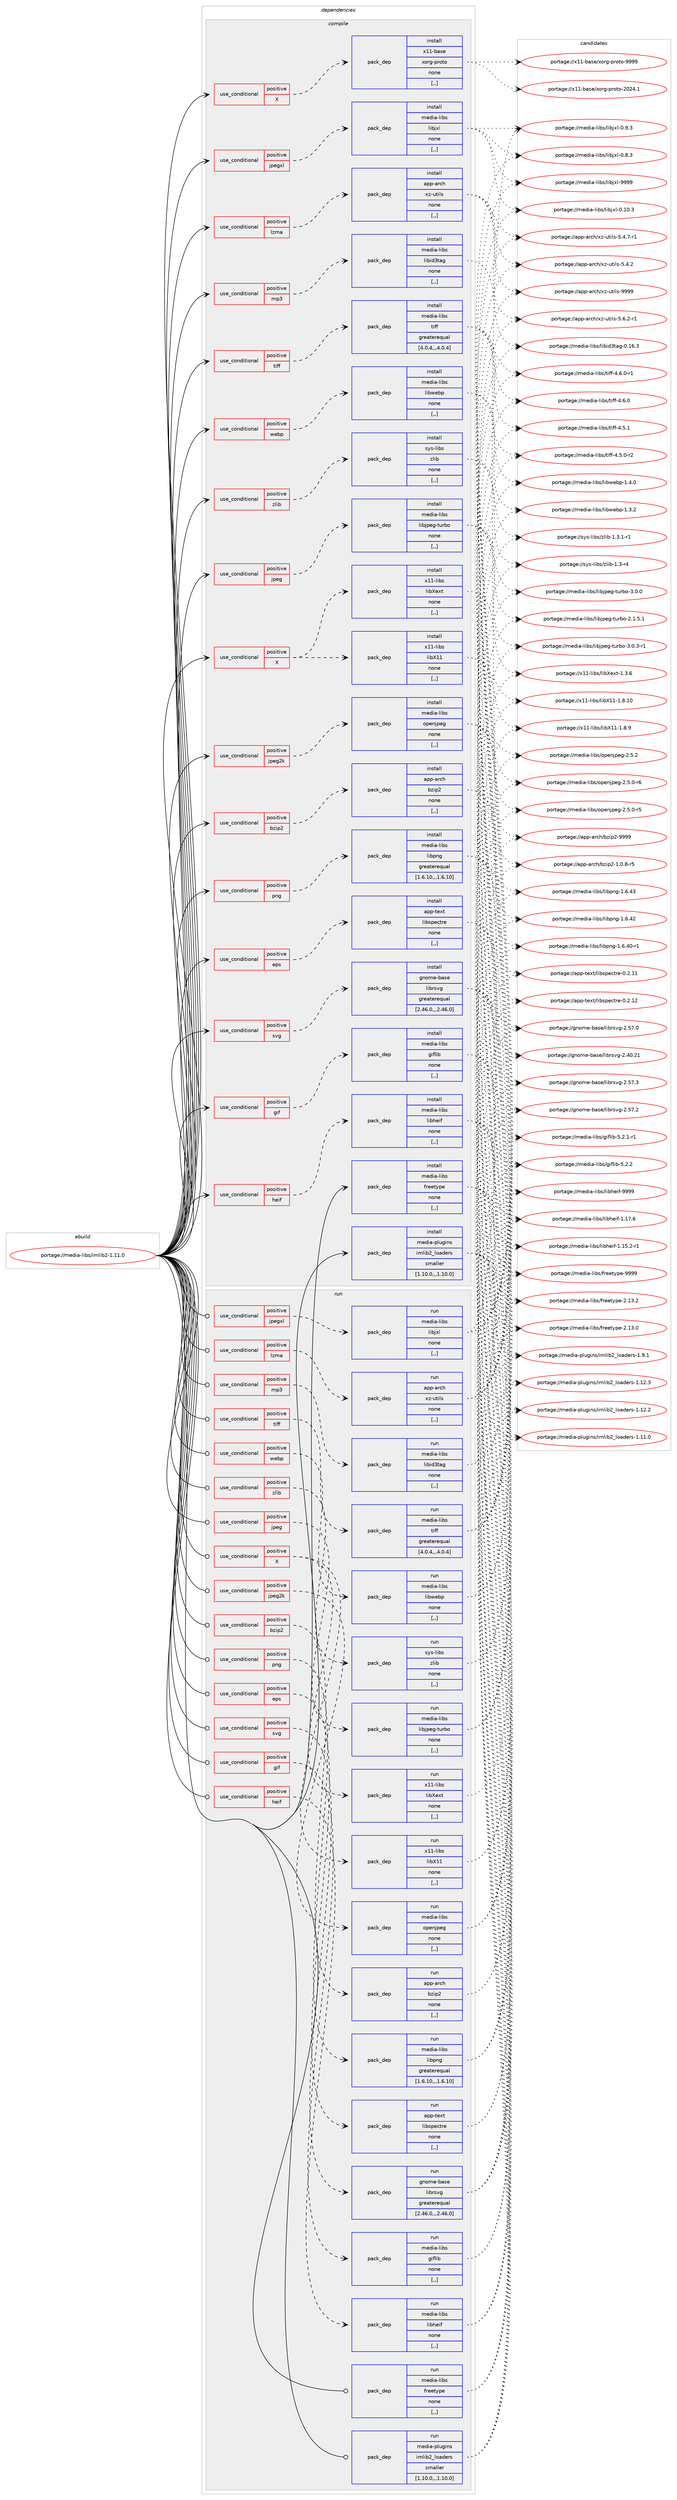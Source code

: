 digraph prolog {

# *************
# Graph options
# *************

newrank=true;
concentrate=true;
compound=true;
graph [rankdir=LR,fontname=Helvetica,fontsize=10,ranksep=1.5];#, ranksep=2.5, nodesep=0.2];
edge  [arrowhead=vee];
node  [fontname=Helvetica,fontsize=10];

# **********
# The ebuild
# **********

subgraph cluster_leftcol {
color=gray;
label=<<i>ebuild</i>>;
id [label="portage://media-libs/imlib2-1.11.0", color=red, width=4, href="../media-libs/imlib2-1.11.0.svg"];
}

# ****************
# The dependencies
# ****************

subgraph cluster_midcol {
color=gray;
label=<<i>dependencies</i>>;
subgraph cluster_compile {
fillcolor="#eeeeee";
style=filled;
label=<<i>compile</i>>;
subgraph cond75149 {
dependency298030 [label=<<TABLE BORDER="0" CELLBORDER="1" CELLSPACING="0" CELLPADDING="4"><TR><TD ROWSPAN="3" CELLPADDING="10">use_conditional</TD></TR><TR><TD>positive</TD></TR><TR><TD>X</TD></TR></TABLE>>, shape=none, color=red];
subgraph pack220523 {
dependency298031 [label=<<TABLE BORDER="0" CELLBORDER="1" CELLSPACING="0" CELLPADDING="4" WIDTH="220"><TR><TD ROWSPAN="6" CELLPADDING="30">pack_dep</TD></TR><TR><TD WIDTH="110">install</TD></TR><TR><TD>x11-base</TD></TR><TR><TD>xorg-proto</TD></TR><TR><TD>none</TD></TR><TR><TD>[,,]</TD></TR></TABLE>>, shape=none, color=blue];
}
dependency298030:e -> dependency298031:w [weight=20,style="dashed",arrowhead="vee"];
}
id:e -> dependency298030:w [weight=20,style="solid",arrowhead="vee"];
subgraph cond75150 {
dependency298032 [label=<<TABLE BORDER="0" CELLBORDER="1" CELLSPACING="0" CELLPADDING="4"><TR><TD ROWSPAN="3" CELLPADDING="10">use_conditional</TD></TR><TR><TD>positive</TD></TR><TR><TD>X</TD></TR></TABLE>>, shape=none, color=red];
subgraph pack220524 {
dependency298033 [label=<<TABLE BORDER="0" CELLBORDER="1" CELLSPACING="0" CELLPADDING="4" WIDTH="220"><TR><TD ROWSPAN="6" CELLPADDING="30">pack_dep</TD></TR><TR><TD WIDTH="110">install</TD></TR><TR><TD>x11-libs</TD></TR><TR><TD>libX11</TD></TR><TR><TD>none</TD></TR><TR><TD>[,,]</TD></TR></TABLE>>, shape=none, color=blue];
}
dependency298032:e -> dependency298033:w [weight=20,style="dashed",arrowhead="vee"];
subgraph pack220525 {
dependency298034 [label=<<TABLE BORDER="0" CELLBORDER="1" CELLSPACING="0" CELLPADDING="4" WIDTH="220"><TR><TD ROWSPAN="6" CELLPADDING="30">pack_dep</TD></TR><TR><TD WIDTH="110">install</TD></TR><TR><TD>x11-libs</TD></TR><TR><TD>libXext</TD></TR><TR><TD>none</TD></TR><TR><TD>[,,]</TD></TR></TABLE>>, shape=none, color=blue];
}
dependency298032:e -> dependency298034:w [weight=20,style="dashed",arrowhead="vee"];
}
id:e -> dependency298032:w [weight=20,style="solid",arrowhead="vee"];
subgraph cond75151 {
dependency298035 [label=<<TABLE BORDER="0" CELLBORDER="1" CELLSPACING="0" CELLPADDING="4"><TR><TD ROWSPAN="3" CELLPADDING="10">use_conditional</TD></TR><TR><TD>positive</TD></TR><TR><TD>bzip2</TD></TR></TABLE>>, shape=none, color=red];
subgraph pack220526 {
dependency298036 [label=<<TABLE BORDER="0" CELLBORDER="1" CELLSPACING="0" CELLPADDING="4" WIDTH="220"><TR><TD ROWSPAN="6" CELLPADDING="30">pack_dep</TD></TR><TR><TD WIDTH="110">install</TD></TR><TR><TD>app-arch</TD></TR><TR><TD>bzip2</TD></TR><TR><TD>none</TD></TR><TR><TD>[,,]</TD></TR></TABLE>>, shape=none, color=blue];
}
dependency298035:e -> dependency298036:w [weight=20,style="dashed",arrowhead="vee"];
}
id:e -> dependency298035:w [weight=20,style="solid",arrowhead="vee"];
subgraph cond75152 {
dependency298037 [label=<<TABLE BORDER="0" CELLBORDER="1" CELLSPACING="0" CELLPADDING="4"><TR><TD ROWSPAN="3" CELLPADDING="10">use_conditional</TD></TR><TR><TD>positive</TD></TR><TR><TD>eps</TD></TR></TABLE>>, shape=none, color=red];
subgraph pack220527 {
dependency298038 [label=<<TABLE BORDER="0" CELLBORDER="1" CELLSPACING="0" CELLPADDING="4" WIDTH="220"><TR><TD ROWSPAN="6" CELLPADDING="30">pack_dep</TD></TR><TR><TD WIDTH="110">install</TD></TR><TR><TD>app-text</TD></TR><TR><TD>libspectre</TD></TR><TR><TD>none</TD></TR><TR><TD>[,,]</TD></TR></TABLE>>, shape=none, color=blue];
}
dependency298037:e -> dependency298038:w [weight=20,style="dashed",arrowhead="vee"];
}
id:e -> dependency298037:w [weight=20,style="solid",arrowhead="vee"];
subgraph cond75153 {
dependency298039 [label=<<TABLE BORDER="0" CELLBORDER="1" CELLSPACING="0" CELLPADDING="4"><TR><TD ROWSPAN="3" CELLPADDING="10">use_conditional</TD></TR><TR><TD>positive</TD></TR><TR><TD>gif</TD></TR></TABLE>>, shape=none, color=red];
subgraph pack220528 {
dependency298040 [label=<<TABLE BORDER="0" CELLBORDER="1" CELLSPACING="0" CELLPADDING="4" WIDTH="220"><TR><TD ROWSPAN="6" CELLPADDING="30">pack_dep</TD></TR><TR><TD WIDTH="110">install</TD></TR><TR><TD>media-libs</TD></TR><TR><TD>giflib</TD></TR><TR><TD>none</TD></TR><TR><TD>[,,]</TD></TR></TABLE>>, shape=none, color=blue];
}
dependency298039:e -> dependency298040:w [weight=20,style="dashed",arrowhead="vee"];
}
id:e -> dependency298039:w [weight=20,style="solid",arrowhead="vee"];
subgraph cond75154 {
dependency298041 [label=<<TABLE BORDER="0" CELLBORDER="1" CELLSPACING="0" CELLPADDING="4"><TR><TD ROWSPAN="3" CELLPADDING="10">use_conditional</TD></TR><TR><TD>positive</TD></TR><TR><TD>heif</TD></TR></TABLE>>, shape=none, color=red];
subgraph pack220529 {
dependency298042 [label=<<TABLE BORDER="0" CELLBORDER="1" CELLSPACING="0" CELLPADDING="4" WIDTH="220"><TR><TD ROWSPAN="6" CELLPADDING="30">pack_dep</TD></TR><TR><TD WIDTH="110">install</TD></TR><TR><TD>media-libs</TD></TR><TR><TD>libheif</TD></TR><TR><TD>none</TD></TR><TR><TD>[,,]</TD></TR></TABLE>>, shape=none, color=blue];
}
dependency298041:e -> dependency298042:w [weight=20,style="dashed",arrowhead="vee"];
}
id:e -> dependency298041:w [weight=20,style="solid",arrowhead="vee"];
subgraph cond75155 {
dependency298043 [label=<<TABLE BORDER="0" CELLBORDER="1" CELLSPACING="0" CELLPADDING="4"><TR><TD ROWSPAN="3" CELLPADDING="10">use_conditional</TD></TR><TR><TD>positive</TD></TR><TR><TD>jpeg</TD></TR></TABLE>>, shape=none, color=red];
subgraph pack220530 {
dependency298044 [label=<<TABLE BORDER="0" CELLBORDER="1" CELLSPACING="0" CELLPADDING="4" WIDTH="220"><TR><TD ROWSPAN="6" CELLPADDING="30">pack_dep</TD></TR><TR><TD WIDTH="110">install</TD></TR><TR><TD>media-libs</TD></TR><TR><TD>libjpeg-turbo</TD></TR><TR><TD>none</TD></TR><TR><TD>[,,]</TD></TR></TABLE>>, shape=none, color=blue];
}
dependency298043:e -> dependency298044:w [weight=20,style="dashed",arrowhead="vee"];
}
id:e -> dependency298043:w [weight=20,style="solid",arrowhead="vee"];
subgraph cond75156 {
dependency298045 [label=<<TABLE BORDER="0" CELLBORDER="1" CELLSPACING="0" CELLPADDING="4"><TR><TD ROWSPAN="3" CELLPADDING="10">use_conditional</TD></TR><TR><TD>positive</TD></TR><TR><TD>jpeg2k</TD></TR></TABLE>>, shape=none, color=red];
subgraph pack220531 {
dependency298046 [label=<<TABLE BORDER="0" CELLBORDER="1" CELLSPACING="0" CELLPADDING="4" WIDTH="220"><TR><TD ROWSPAN="6" CELLPADDING="30">pack_dep</TD></TR><TR><TD WIDTH="110">install</TD></TR><TR><TD>media-libs</TD></TR><TR><TD>openjpeg</TD></TR><TR><TD>none</TD></TR><TR><TD>[,,]</TD></TR></TABLE>>, shape=none, color=blue];
}
dependency298045:e -> dependency298046:w [weight=20,style="dashed",arrowhead="vee"];
}
id:e -> dependency298045:w [weight=20,style="solid",arrowhead="vee"];
subgraph cond75157 {
dependency298047 [label=<<TABLE BORDER="0" CELLBORDER="1" CELLSPACING="0" CELLPADDING="4"><TR><TD ROWSPAN="3" CELLPADDING="10">use_conditional</TD></TR><TR><TD>positive</TD></TR><TR><TD>jpegxl</TD></TR></TABLE>>, shape=none, color=red];
subgraph pack220532 {
dependency298048 [label=<<TABLE BORDER="0" CELLBORDER="1" CELLSPACING="0" CELLPADDING="4" WIDTH="220"><TR><TD ROWSPAN="6" CELLPADDING="30">pack_dep</TD></TR><TR><TD WIDTH="110">install</TD></TR><TR><TD>media-libs</TD></TR><TR><TD>libjxl</TD></TR><TR><TD>none</TD></TR><TR><TD>[,,]</TD></TR></TABLE>>, shape=none, color=blue];
}
dependency298047:e -> dependency298048:w [weight=20,style="dashed",arrowhead="vee"];
}
id:e -> dependency298047:w [weight=20,style="solid",arrowhead="vee"];
subgraph cond75158 {
dependency298049 [label=<<TABLE BORDER="0" CELLBORDER="1" CELLSPACING="0" CELLPADDING="4"><TR><TD ROWSPAN="3" CELLPADDING="10">use_conditional</TD></TR><TR><TD>positive</TD></TR><TR><TD>lzma</TD></TR></TABLE>>, shape=none, color=red];
subgraph pack220533 {
dependency298050 [label=<<TABLE BORDER="0" CELLBORDER="1" CELLSPACING="0" CELLPADDING="4" WIDTH="220"><TR><TD ROWSPAN="6" CELLPADDING="30">pack_dep</TD></TR><TR><TD WIDTH="110">install</TD></TR><TR><TD>app-arch</TD></TR><TR><TD>xz-utils</TD></TR><TR><TD>none</TD></TR><TR><TD>[,,]</TD></TR></TABLE>>, shape=none, color=blue];
}
dependency298049:e -> dependency298050:w [weight=20,style="dashed",arrowhead="vee"];
}
id:e -> dependency298049:w [weight=20,style="solid",arrowhead="vee"];
subgraph cond75159 {
dependency298051 [label=<<TABLE BORDER="0" CELLBORDER="1" CELLSPACING="0" CELLPADDING="4"><TR><TD ROWSPAN="3" CELLPADDING="10">use_conditional</TD></TR><TR><TD>positive</TD></TR><TR><TD>mp3</TD></TR></TABLE>>, shape=none, color=red];
subgraph pack220534 {
dependency298052 [label=<<TABLE BORDER="0" CELLBORDER="1" CELLSPACING="0" CELLPADDING="4" WIDTH="220"><TR><TD ROWSPAN="6" CELLPADDING="30">pack_dep</TD></TR><TR><TD WIDTH="110">install</TD></TR><TR><TD>media-libs</TD></TR><TR><TD>libid3tag</TD></TR><TR><TD>none</TD></TR><TR><TD>[,,]</TD></TR></TABLE>>, shape=none, color=blue];
}
dependency298051:e -> dependency298052:w [weight=20,style="dashed",arrowhead="vee"];
}
id:e -> dependency298051:w [weight=20,style="solid",arrowhead="vee"];
subgraph cond75160 {
dependency298053 [label=<<TABLE BORDER="0" CELLBORDER="1" CELLSPACING="0" CELLPADDING="4"><TR><TD ROWSPAN="3" CELLPADDING="10">use_conditional</TD></TR><TR><TD>positive</TD></TR><TR><TD>png</TD></TR></TABLE>>, shape=none, color=red];
subgraph pack220535 {
dependency298054 [label=<<TABLE BORDER="0" CELLBORDER="1" CELLSPACING="0" CELLPADDING="4" WIDTH="220"><TR><TD ROWSPAN="6" CELLPADDING="30">pack_dep</TD></TR><TR><TD WIDTH="110">install</TD></TR><TR><TD>media-libs</TD></TR><TR><TD>libpng</TD></TR><TR><TD>greaterequal</TD></TR><TR><TD>[1.6.10,,,1.6.10]</TD></TR></TABLE>>, shape=none, color=blue];
}
dependency298053:e -> dependency298054:w [weight=20,style="dashed",arrowhead="vee"];
}
id:e -> dependency298053:w [weight=20,style="solid",arrowhead="vee"];
subgraph cond75161 {
dependency298055 [label=<<TABLE BORDER="0" CELLBORDER="1" CELLSPACING="0" CELLPADDING="4"><TR><TD ROWSPAN="3" CELLPADDING="10">use_conditional</TD></TR><TR><TD>positive</TD></TR><TR><TD>svg</TD></TR></TABLE>>, shape=none, color=red];
subgraph pack220536 {
dependency298056 [label=<<TABLE BORDER="0" CELLBORDER="1" CELLSPACING="0" CELLPADDING="4" WIDTH="220"><TR><TD ROWSPAN="6" CELLPADDING="30">pack_dep</TD></TR><TR><TD WIDTH="110">install</TD></TR><TR><TD>gnome-base</TD></TR><TR><TD>librsvg</TD></TR><TR><TD>greaterequal</TD></TR><TR><TD>[2.46.0,,,2.46.0]</TD></TR></TABLE>>, shape=none, color=blue];
}
dependency298055:e -> dependency298056:w [weight=20,style="dashed",arrowhead="vee"];
}
id:e -> dependency298055:w [weight=20,style="solid",arrowhead="vee"];
subgraph cond75162 {
dependency298057 [label=<<TABLE BORDER="0" CELLBORDER="1" CELLSPACING="0" CELLPADDING="4"><TR><TD ROWSPAN="3" CELLPADDING="10">use_conditional</TD></TR><TR><TD>positive</TD></TR><TR><TD>tiff</TD></TR></TABLE>>, shape=none, color=red];
subgraph pack220537 {
dependency298058 [label=<<TABLE BORDER="0" CELLBORDER="1" CELLSPACING="0" CELLPADDING="4" WIDTH="220"><TR><TD ROWSPAN="6" CELLPADDING="30">pack_dep</TD></TR><TR><TD WIDTH="110">install</TD></TR><TR><TD>media-libs</TD></TR><TR><TD>tiff</TD></TR><TR><TD>greaterequal</TD></TR><TR><TD>[4.0.4,,,4.0.4]</TD></TR></TABLE>>, shape=none, color=blue];
}
dependency298057:e -> dependency298058:w [weight=20,style="dashed",arrowhead="vee"];
}
id:e -> dependency298057:w [weight=20,style="solid",arrowhead="vee"];
subgraph cond75163 {
dependency298059 [label=<<TABLE BORDER="0" CELLBORDER="1" CELLSPACING="0" CELLPADDING="4"><TR><TD ROWSPAN="3" CELLPADDING="10">use_conditional</TD></TR><TR><TD>positive</TD></TR><TR><TD>webp</TD></TR></TABLE>>, shape=none, color=red];
subgraph pack220538 {
dependency298060 [label=<<TABLE BORDER="0" CELLBORDER="1" CELLSPACING="0" CELLPADDING="4" WIDTH="220"><TR><TD ROWSPAN="6" CELLPADDING="30">pack_dep</TD></TR><TR><TD WIDTH="110">install</TD></TR><TR><TD>media-libs</TD></TR><TR><TD>libwebp</TD></TR><TR><TD>none</TD></TR><TR><TD>[,,]</TD></TR></TABLE>>, shape=none, color=blue];
}
dependency298059:e -> dependency298060:w [weight=20,style="dashed",arrowhead="vee"];
}
id:e -> dependency298059:w [weight=20,style="solid",arrowhead="vee"];
subgraph cond75164 {
dependency298061 [label=<<TABLE BORDER="0" CELLBORDER="1" CELLSPACING="0" CELLPADDING="4"><TR><TD ROWSPAN="3" CELLPADDING="10">use_conditional</TD></TR><TR><TD>positive</TD></TR><TR><TD>zlib</TD></TR></TABLE>>, shape=none, color=red];
subgraph pack220539 {
dependency298062 [label=<<TABLE BORDER="0" CELLBORDER="1" CELLSPACING="0" CELLPADDING="4" WIDTH="220"><TR><TD ROWSPAN="6" CELLPADDING="30">pack_dep</TD></TR><TR><TD WIDTH="110">install</TD></TR><TR><TD>sys-libs</TD></TR><TR><TD>zlib</TD></TR><TR><TD>none</TD></TR><TR><TD>[,,]</TD></TR></TABLE>>, shape=none, color=blue];
}
dependency298061:e -> dependency298062:w [weight=20,style="dashed",arrowhead="vee"];
}
id:e -> dependency298061:w [weight=20,style="solid",arrowhead="vee"];
subgraph pack220540 {
dependency298063 [label=<<TABLE BORDER="0" CELLBORDER="1" CELLSPACING="0" CELLPADDING="4" WIDTH="220"><TR><TD ROWSPAN="6" CELLPADDING="30">pack_dep</TD></TR><TR><TD WIDTH="110">install</TD></TR><TR><TD>media-libs</TD></TR><TR><TD>freetype</TD></TR><TR><TD>none</TD></TR><TR><TD>[,,]</TD></TR></TABLE>>, shape=none, color=blue];
}
id:e -> dependency298063:w [weight=20,style="solid",arrowhead="vee"];
subgraph pack220541 {
dependency298064 [label=<<TABLE BORDER="0" CELLBORDER="1" CELLSPACING="0" CELLPADDING="4" WIDTH="220"><TR><TD ROWSPAN="6" CELLPADDING="30">pack_dep</TD></TR><TR><TD WIDTH="110">install</TD></TR><TR><TD>media-plugins</TD></TR><TR><TD>imlib2_loaders</TD></TR><TR><TD>smaller</TD></TR><TR><TD>[1.10.0,,,1.10.0]</TD></TR></TABLE>>, shape=none, color=blue];
}
id:e -> dependency298064:w [weight=20,style="solid",arrowhead="vee"];
}
subgraph cluster_compileandrun {
fillcolor="#eeeeee";
style=filled;
label=<<i>compile and run</i>>;
}
subgraph cluster_run {
fillcolor="#eeeeee";
style=filled;
label=<<i>run</i>>;
subgraph cond75165 {
dependency298065 [label=<<TABLE BORDER="0" CELLBORDER="1" CELLSPACING="0" CELLPADDING="4"><TR><TD ROWSPAN="3" CELLPADDING="10">use_conditional</TD></TR><TR><TD>positive</TD></TR><TR><TD>X</TD></TR></TABLE>>, shape=none, color=red];
subgraph pack220542 {
dependency298066 [label=<<TABLE BORDER="0" CELLBORDER="1" CELLSPACING="0" CELLPADDING="4" WIDTH="220"><TR><TD ROWSPAN="6" CELLPADDING="30">pack_dep</TD></TR><TR><TD WIDTH="110">run</TD></TR><TR><TD>x11-libs</TD></TR><TR><TD>libX11</TD></TR><TR><TD>none</TD></TR><TR><TD>[,,]</TD></TR></TABLE>>, shape=none, color=blue];
}
dependency298065:e -> dependency298066:w [weight=20,style="dashed",arrowhead="vee"];
subgraph pack220543 {
dependency298067 [label=<<TABLE BORDER="0" CELLBORDER="1" CELLSPACING="0" CELLPADDING="4" WIDTH="220"><TR><TD ROWSPAN="6" CELLPADDING="30">pack_dep</TD></TR><TR><TD WIDTH="110">run</TD></TR><TR><TD>x11-libs</TD></TR><TR><TD>libXext</TD></TR><TR><TD>none</TD></TR><TR><TD>[,,]</TD></TR></TABLE>>, shape=none, color=blue];
}
dependency298065:e -> dependency298067:w [weight=20,style="dashed",arrowhead="vee"];
}
id:e -> dependency298065:w [weight=20,style="solid",arrowhead="odot"];
subgraph cond75166 {
dependency298068 [label=<<TABLE BORDER="0" CELLBORDER="1" CELLSPACING="0" CELLPADDING="4"><TR><TD ROWSPAN="3" CELLPADDING="10">use_conditional</TD></TR><TR><TD>positive</TD></TR><TR><TD>bzip2</TD></TR></TABLE>>, shape=none, color=red];
subgraph pack220544 {
dependency298069 [label=<<TABLE BORDER="0" CELLBORDER="1" CELLSPACING="0" CELLPADDING="4" WIDTH="220"><TR><TD ROWSPAN="6" CELLPADDING="30">pack_dep</TD></TR><TR><TD WIDTH="110">run</TD></TR><TR><TD>app-arch</TD></TR><TR><TD>bzip2</TD></TR><TR><TD>none</TD></TR><TR><TD>[,,]</TD></TR></TABLE>>, shape=none, color=blue];
}
dependency298068:e -> dependency298069:w [weight=20,style="dashed",arrowhead="vee"];
}
id:e -> dependency298068:w [weight=20,style="solid",arrowhead="odot"];
subgraph cond75167 {
dependency298070 [label=<<TABLE BORDER="0" CELLBORDER="1" CELLSPACING="0" CELLPADDING="4"><TR><TD ROWSPAN="3" CELLPADDING="10">use_conditional</TD></TR><TR><TD>positive</TD></TR><TR><TD>eps</TD></TR></TABLE>>, shape=none, color=red];
subgraph pack220545 {
dependency298071 [label=<<TABLE BORDER="0" CELLBORDER="1" CELLSPACING="0" CELLPADDING="4" WIDTH="220"><TR><TD ROWSPAN="6" CELLPADDING="30">pack_dep</TD></TR><TR><TD WIDTH="110">run</TD></TR><TR><TD>app-text</TD></TR><TR><TD>libspectre</TD></TR><TR><TD>none</TD></TR><TR><TD>[,,]</TD></TR></TABLE>>, shape=none, color=blue];
}
dependency298070:e -> dependency298071:w [weight=20,style="dashed",arrowhead="vee"];
}
id:e -> dependency298070:w [weight=20,style="solid",arrowhead="odot"];
subgraph cond75168 {
dependency298072 [label=<<TABLE BORDER="0" CELLBORDER="1" CELLSPACING="0" CELLPADDING="4"><TR><TD ROWSPAN="3" CELLPADDING="10">use_conditional</TD></TR><TR><TD>positive</TD></TR><TR><TD>gif</TD></TR></TABLE>>, shape=none, color=red];
subgraph pack220546 {
dependency298073 [label=<<TABLE BORDER="0" CELLBORDER="1" CELLSPACING="0" CELLPADDING="4" WIDTH="220"><TR><TD ROWSPAN="6" CELLPADDING="30">pack_dep</TD></TR><TR><TD WIDTH="110">run</TD></TR><TR><TD>media-libs</TD></TR><TR><TD>giflib</TD></TR><TR><TD>none</TD></TR><TR><TD>[,,]</TD></TR></TABLE>>, shape=none, color=blue];
}
dependency298072:e -> dependency298073:w [weight=20,style="dashed",arrowhead="vee"];
}
id:e -> dependency298072:w [weight=20,style="solid",arrowhead="odot"];
subgraph cond75169 {
dependency298074 [label=<<TABLE BORDER="0" CELLBORDER="1" CELLSPACING="0" CELLPADDING="4"><TR><TD ROWSPAN="3" CELLPADDING="10">use_conditional</TD></TR><TR><TD>positive</TD></TR><TR><TD>heif</TD></TR></TABLE>>, shape=none, color=red];
subgraph pack220547 {
dependency298075 [label=<<TABLE BORDER="0" CELLBORDER="1" CELLSPACING="0" CELLPADDING="4" WIDTH="220"><TR><TD ROWSPAN="6" CELLPADDING="30">pack_dep</TD></TR><TR><TD WIDTH="110">run</TD></TR><TR><TD>media-libs</TD></TR><TR><TD>libheif</TD></TR><TR><TD>none</TD></TR><TR><TD>[,,]</TD></TR></TABLE>>, shape=none, color=blue];
}
dependency298074:e -> dependency298075:w [weight=20,style="dashed",arrowhead="vee"];
}
id:e -> dependency298074:w [weight=20,style="solid",arrowhead="odot"];
subgraph cond75170 {
dependency298076 [label=<<TABLE BORDER="0" CELLBORDER="1" CELLSPACING="0" CELLPADDING="4"><TR><TD ROWSPAN="3" CELLPADDING="10">use_conditional</TD></TR><TR><TD>positive</TD></TR><TR><TD>jpeg</TD></TR></TABLE>>, shape=none, color=red];
subgraph pack220548 {
dependency298077 [label=<<TABLE BORDER="0" CELLBORDER="1" CELLSPACING="0" CELLPADDING="4" WIDTH="220"><TR><TD ROWSPAN="6" CELLPADDING="30">pack_dep</TD></TR><TR><TD WIDTH="110">run</TD></TR><TR><TD>media-libs</TD></TR><TR><TD>libjpeg-turbo</TD></TR><TR><TD>none</TD></TR><TR><TD>[,,]</TD></TR></TABLE>>, shape=none, color=blue];
}
dependency298076:e -> dependency298077:w [weight=20,style="dashed",arrowhead="vee"];
}
id:e -> dependency298076:w [weight=20,style="solid",arrowhead="odot"];
subgraph cond75171 {
dependency298078 [label=<<TABLE BORDER="0" CELLBORDER="1" CELLSPACING="0" CELLPADDING="4"><TR><TD ROWSPAN="3" CELLPADDING="10">use_conditional</TD></TR><TR><TD>positive</TD></TR><TR><TD>jpeg2k</TD></TR></TABLE>>, shape=none, color=red];
subgraph pack220549 {
dependency298079 [label=<<TABLE BORDER="0" CELLBORDER="1" CELLSPACING="0" CELLPADDING="4" WIDTH="220"><TR><TD ROWSPAN="6" CELLPADDING="30">pack_dep</TD></TR><TR><TD WIDTH="110">run</TD></TR><TR><TD>media-libs</TD></TR><TR><TD>openjpeg</TD></TR><TR><TD>none</TD></TR><TR><TD>[,,]</TD></TR></TABLE>>, shape=none, color=blue];
}
dependency298078:e -> dependency298079:w [weight=20,style="dashed",arrowhead="vee"];
}
id:e -> dependency298078:w [weight=20,style="solid",arrowhead="odot"];
subgraph cond75172 {
dependency298080 [label=<<TABLE BORDER="0" CELLBORDER="1" CELLSPACING="0" CELLPADDING="4"><TR><TD ROWSPAN="3" CELLPADDING="10">use_conditional</TD></TR><TR><TD>positive</TD></TR><TR><TD>jpegxl</TD></TR></TABLE>>, shape=none, color=red];
subgraph pack220550 {
dependency298081 [label=<<TABLE BORDER="0" CELLBORDER="1" CELLSPACING="0" CELLPADDING="4" WIDTH="220"><TR><TD ROWSPAN="6" CELLPADDING="30">pack_dep</TD></TR><TR><TD WIDTH="110">run</TD></TR><TR><TD>media-libs</TD></TR><TR><TD>libjxl</TD></TR><TR><TD>none</TD></TR><TR><TD>[,,]</TD></TR></TABLE>>, shape=none, color=blue];
}
dependency298080:e -> dependency298081:w [weight=20,style="dashed",arrowhead="vee"];
}
id:e -> dependency298080:w [weight=20,style="solid",arrowhead="odot"];
subgraph cond75173 {
dependency298082 [label=<<TABLE BORDER="0" CELLBORDER="1" CELLSPACING="0" CELLPADDING="4"><TR><TD ROWSPAN="3" CELLPADDING="10">use_conditional</TD></TR><TR><TD>positive</TD></TR><TR><TD>lzma</TD></TR></TABLE>>, shape=none, color=red];
subgraph pack220551 {
dependency298083 [label=<<TABLE BORDER="0" CELLBORDER="1" CELLSPACING="0" CELLPADDING="4" WIDTH="220"><TR><TD ROWSPAN="6" CELLPADDING="30">pack_dep</TD></TR><TR><TD WIDTH="110">run</TD></TR><TR><TD>app-arch</TD></TR><TR><TD>xz-utils</TD></TR><TR><TD>none</TD></TR><TR><TD>[,,]</TD></TR></TABLE>>, shape=none, color=blue];
}
dependency298082:e -> dependency298083:w [weight=20,style="dashed",arrowhead="vee"];
}
id:e -> dependency298082:w [weight=20,style="solid",arrowhead="odot"];
subgraph cond75174 {
dependency298084 [label=<<TABLE BORDER="0" CELLBORDER="1" CELLSPACING="0" CELLPADDING="4"><TR><TD ROWSPAN="3" CELLPADDING="10">use_conditional</TD></TR><TR><TD>positive</TD></TR><TR><TD>mp3</TD></TR></TABLE>>, shape=none, color=red];
subgraph pack220552 {
dependency298085 [label=<<TABLE BORDER="0" CELLBORDER="1" CELLSPACING="0" CELLPADDING="4" WIDTH="220"><TR><TD ROWSPAN="6" CELLPADDING="30">pack_dep</TD></TR><TR><TD WIDTH="110">run</TD></TR><TR><TD>media-libs</TD></TR><TR><TD>libid3tag</TD></TR><TR><TD>none</TD></TR><TR><TD>[,,]</TD></TR></TABLE>>, shape=none, color=blue];
}
dependency298084:e -> dependency298085:w [weight=20,style="dashed",arrowhead="vee"];
}
id:e -> dependency298084:w [weight=20,style="solid",arrowhead="odot"];
subgraph cond75175 {
dependency298086 [label=<<TABLE BORDER="0" CELLBORDER="1" CELLSPACING="0" CELLPADDING="4"><TR><TD ROWSPAN="3" CELLPADDING="10">use_conditional</TD></TR><TR><TD>positive</TD></TR><TR><TD>png</TD></TR></TABLE>>, shape=none, color=red];
subgraph pack220553 {
dependency298087 [label=<<TABLE BORDER="0" CELLBORDER="1" CELLSPACING="0" CELLPADDING="4" WIDTH="220"><TR><TD ROWSPAN="6" CELLPADDING="30">pack_dep</TD></TR><TR><TD WIDTH="110">run</TD></TR><TR><TD>media-libs</TD></TR><TR><TD>libpng</TD></TR><TR><TD>greaterequal</TD></TR><TR><TD>[1.6.10,,,1.6.10]</TD></TR></TABLE>>, shape=none, color=blue];
}
dependency298086:e -> dependency298087:w [weight=20,style="dashed",arrowhead="vee"];
}
id:e -> dependency298086:w [weight=20,style="solid",arrowhead="odot"];
subgraph cond75176 {
dependency298088 [label=<<TABLE BORDER="0" CELLBORDER="1" CELLSPACING="0" CELLPADDING="4"><TR><TD ROWSPAN="3" CELLPADDING="10">use_conditional</TD></TR><TR><TD>positive</TD></TR><TR><TD>svg</TD></TR></TABLE>>, shape=none, color=red];
subgraph pack220554 {
dependency298089 [label=<<TABLE BORDER="0" CELLBORDER="1" CELLSPACING="0" CELLPADDING="4" WIDTH="220"><TR><TD ROWSPAN="6" CELLPADDING="30">pack_dep</TD></TR><TR><TD WIDTH="110">run</TD></TR><TR><TD>gnome-base</TD></TR><TR><TD>librsvg</TD></TR><TR><TD>greaterequal</TD></TR><TR><TD>[2.46.0,,,2.46.0]</TD></TR></TABLE>>, shape=none, color=blue];
}
dependency298088:e -> dependency298089:w [weight=20,style="dashed",arrowhead="vee"];
}
id:e -> dependency298088:w [weight=20,style="solid",arrowhead="odot"];
subgraph cond75177 {
dependency298090 [label=<<TABLE BORDER="0" CELLBORDER="1" CELLSPACING="0" CELLPADDING="4"><TR><TD ROWSPAN="3" CELLPADDING="10">use_conditional</TD></TR><TR><TD>positive</TD></TR><TR><TD>tiff</TD></TR></TABLE>>, shape=none, color=red];
subgraph pack220555 {
dependency298091 [label=<<TABLE BORDER="0" CELLBORDER="1" CELLSPACING="0" CELLPADDING="4" WIDTH="220"><TR><TD ROWSPAN="6" CELLPADDING="30">pack_dep</TD></TR><TR><TD WIDTH="110">run</TD></TR><TR><TD>media-libs</TD></TR><TR><TD>tiff</TD></TR><TR><TD>greaterequal</TD></TR><TR><TD>[4.0.4,,,4.0.4]</TD></TR></TABLE>>, shape=none, color=blue];
}
dependency298090:e -> dependency298091:w [weight=20,style="dashed",arrowhead="vee"];
}
id:e -> dependency298090:w [weight=20,style="solid",arrowhead="odot"];
subgraph cond75178 {
dependency298092 [label=<<TABLE BORDER="0" CELLBORDER="1" CELLSPACING="0" CELLPADDING="4"><TR><TD ROWSPAN="3" CELLPADDING="10">use_conditional</TD></TR><TR><TD>positive</TD></TR><TR><TD>webp</TD></TR></TABLE>>, shape=none, color=red];
subgraph pack220556 {
dependency298093 [label=<<TABLE BORDER="0" CELLBORDER="1" CELLSPACING="0" CELLPADDING="4" WIDTH="220"><TR><TD ROWSPAN="6" CELLPADDING="30">pack_dep</TD></TR><TR><TD WIDTH="110">run</TD></TR><TR><TD>media-libs</TD></TR><TR><TD>libwebp</TD></TR><TR><TD>none</TD></TR><TR><TD>[,,]</TD></TR></TABLE>>, shape=none, color=blue];
}
dependency298092:e -> dependency298093:w [weight=20,style="dashed",arrowhead="vee"];
}
id:e -> dependency298092:w [weight=20,style="solid",arrowhead="odot"];
subgraph cond75179 {
dependency298094 [label=<<TABLE BORDER="0" CELLBORDER="1" CELLSPACING="0" CELLPADDING="4"><TR><TD ROWSPAN="3" CELLPADDING="10">use_conditional</TD></TR><TR><TD>positive</TD></TR><TR><TD>zlib</TD></TR></TABLE>>, shape=none, color=red];
subgraph pack220557 {
dependency298095 [label=<<TABLE BORDER="0" CELLBORDER="1" CELLSPACING="0" CELLPADDING="4" WIDTH="220"><TR><TD ROWSPAN="6" CELLPADDING="30">pack_dep</TD></TR><TR><TD WIDTH="110">run</TD></TR><TR><TD>sys-libs</TD></TR><TR><TD>zlib</TD></TR><TR><TD>none</TD></TR><TR><TD>[,,]</TD></TR></TABLE>>, shape=none, color=blue];
}
dependency298094:e -> dependency298095:w [weight=20,style="dashed",arrowhead="vee"];
}
id:e -> dependency298094:w [weight=20,style="solid",arrowhead="odot"];
subgraph pack220558 {
dependency298096 [label=<<TABLE BORDER="0" CELLBORDER="1" CELLSPACING="0" CELLPADDING="4" WIDTH="220"><TR><TD ROWSPAN="6" CELLPADDING="30">pack_dep</TD></TR><TR><TD WIDTH="110">run</TD></TR><TR><TD>media-libs</TD></TR><TR><TD>freetype</TD></TR><TR><TD>none</TD></TR><TR><TD>[,,]</TD></TR></TABLE>>, shape=none, color=blue];
}
id:e -> dependency298096:w [weight=20,style="solid",arrowhead="odot"];
subgraph pack220559 {
dependency298097 [label=<<TABLE BORDER="0" CELLBORDER="1" CELLSPACING="0" CELLPADDING="4" WIDTH="220"><TR><TD ROWSPAN="6" CELLPADDING="30">pack_dep</TD></TR><TR><TD WIDTH="110">run</TD></TR><TR><TD>media-plugins</TD></TR><TR><TD>imlib2_loaders</TD></TR><TR><TD>smaller</TD></TR><TR><TD>[1.10.0,,,1.10.0]</TD></TR></TABLE>>, shape=none, color=blue];
}
id:e -> dependency298097:w [weight=20,style="solid",arrowhead="odot"];
}
}

# **************
# The candidates
# **************

subgraph cluster_choices {
rank=same;
color=gray;
label=<<i>candidates</i>>;

subgraph choice220523 {
color=black;
nodesep=1;
choice120494945989711510147120111114103451121141111161114557575757 [label="portage://x11-base/xorg-proto-9999", color=red, width=4,href="../x11-base/xorg-proto-9999.svg"];
choice1204949459897115101471201111141034511211411111611145504850524649 [label="portage://x11-base/xorg-proto-2024.1", color=red, width=4,href="../x11-base/xorg-proto-2024.1.svg"];
dependency298031:e -> choice120494945989711510147120111114103451121141111161114557575757:w [style=dotted,weight="100"];
dependency298031:e -> choice1204949459897115101471201111141034511211411111611145504850524649:w [style=dotted,weight="100"];
}
subgraph choice220524 {
color=black;
nodesep=1;
choice12049494510810598115471081059888494945494656464948 [label="portage://x11-libs/libX11-1.8.10", color=red, width=4,href="../x11-libs/libX11-1.8.10.svg"];
choice120494945108105981154710810598884949454946564657 [label="portage://x11-libs/libX11-1.8.9", color=red, width=4,href="../x11-libs/libX11-1.8.9.svg"];
dependency298033:e -> choice12049494510810598115471081059888494945494656464948:w [style=dotted,weight="100"];
dependency298033:e -> choice120494945108105981154710810598884949454946564657:w [style=dotted,weight="100"];
}
subgraph choice220525 {
color=black;
nodesep=1;
choice12049494510810598115471081059888101120116454946514654 [label="portage://x11-libs/libXext-1.3.6", color=red, width=4,href="../x11-libs/libXext-1.3.6.svg"];
dependency298034:e -> choice12049494510810598115471081059888101120116454946514654:w [style=dotted,weight="100"];
}
subgraph choice220526 {
color=black;
nodesep=1;
choice971121124597114991044798122105112504557575757 [label="portage://app-arch/bzip2-9999", color=red, width=4,href="../app-arch/bzip2-9999.svg"];
choice971121124597114991044798122105112504549464846564511453 [label="portage://app-arch/bzip2-1.0.8-r5", color=red, width=4,href="../app-arch/bzip2-1.0.8-r5.svg"];
dependency298036:e -> choice971121124597114991044798122105112504557575757:w [style=dotted,weight="100"];
dependency298036:e -> choice971121124597114991044798122105112504549464846564511453:w [style=dotted,weight="100"];
}
subgraph choice220527 {
color=black;
nodesep=1;
choice971121124511610112011647108105981151121019911611410145484650464950 [label="portage://app-text/libspectre-0.2.12", color=red, width=4,href="../app-text/libspectre-0.2.12.svg"];
choice971121124511610112011647108105981151121019911611410145484650464949 [label="portage://app-text/libspectre-0.2.11", color=red, width=4,href="../app-text/libspectre-0.2.11.svg"];
dependency298038:e -> choice971121124511610112011647108105981151121019911611410145484650464950:w [style=dotted,weight="100"];
dependency298038:e -> choice971121124511610112011647108105981151121019911611410145484650464949:w [style=dotted,weight="100"];
}
subgraph choice220528 {
color=black;
nodesep=1;
choice1091011001059745108105981154710310510210810598455346504650 [label="portage://media-libs/giflib-5.2.2", color=red, width=4,href="../media-libs/giflib-5.2.2.svg"];
choice10910110010597451081059811547103105102108105984553465046494511449 [label="portage://media-libs/giflib-5.2.1-r1", color=red, width=4,href="../media-libs/giflib-5.2.1-r1.svg"];
dependency298040:e -> choice1091011001059745108105981154710310510210810598455346504650:w [style=dotted,weight="100"];
dependency298040:e -> choice10910110010597451081059811547103105102108105984553465046494511449:w [style=dotted,weight="100"];
}
subgraph choice220529 {
color=black;
nodesep=1;
choice10910110010597451081059811547108105981041011051024557575757 [label="portage://media-libs/libheif-9999", color=red, width=4,href="../media-libs/libheif-9999.svg"];
choice109101100105974510810598115471081059810410110510245494649554654 [label="portage://media-libs/libheif-1.17.6", color=red, width=4,href="../media-libs/libheif-1.17.6.svg"];
choice1091011001059745108105981154710810598104101105102454946495346504511449 [label="portage://media-libs/libheif-1.15.2-r1", color=red, width=4,href="../media-libs/libheif-1.15.2-r1.svg"];
dependency298042:e -> choice10910110010597451081059811547108105981041011051024557575757:w [style=dotted,weight="100"];
dependency298042:e -> choice109101100105974510810598115471081059810410110510245494649554654:w [style=dotted,weight="100"];
dependency298042:e -> choice1091011001059745108105981154710810598104101105102454946495346504511449:w [style=dotted,weight="100"];
}
subgraph choice220530 {
color=black;
nodesep=1;
choice109101100105974510810598115471081059810611210110345116117114981114551464846514511449 [label="portage://media-libs/libjpeg-turbo-3.0.3-r1", color=red, width=4,href="../media-libs/libjpeg-turbo-3.0.3-r1.svg"];
choice10910110010597451081059811547108105981061121011034511611711498111455146484648 [label="portage://media-libs/libjpeg-turbo-3.0.0", color=red, width=4,href="../media-libs/libjpeg-turbo-3.0.0.svg"];
choice109101100105974510810598115471081059810611210110345116117114981114550464946534649 [label="portage://media-libs/libjpeg-turbo-2.1.5.1", color=red, width=4,href="../media-libs/libjpeg-turbo-2.1.5.1.svg"];
dependency298044:e -> choice109101100105974510810598115471081059810611210110345116117114981114551464846514511449:w [style=dotted,weight="100"];
dependency298044:e -> choice10910110010597451081059811547108105981061121011034511611711498111455146484648:w [style=dotted,weight="100"];
dependency298044:e -> choice109101100105974510810598115471081059810611210110345116117114981114550464946534649:w [style=dotted,weight="100"];
}
subgraph choice220531 {
color=black;
nodesep=1;
choice10910110010597451081059811547111112101110106112101103455046534650 [label="portage://media-libs/openjpeg-2.5.2", color=red, width=4,href="../media-libs/openjpeg-2.5.2.svg"];
choice109101100105974510810598115471111121011101061121011034550465346484511454 [label="portage://media-libs/openjpeg-2.5.0-r6", color=red, width=4,href="../media-libs/openjpeg-2.5.0-r6.svg"];
choice109101100105974510810598115471111121011101061121011034550465346484511453 [label="portage://media-libs/openjpeg-2.5.0-r5", color=red, width=4,href="../media-libs/openjpeg-2.5.0-r5.svg"];
dependency298046:e -> choice10910110010597451081059811547111112101110106112101103455046534650:w [style=dotted,weight="100"];
dependency298046:e -> choice109101100105974510810598115471111121011101061121011034550465346484511454:w [style=dotted,weight="100"];
dependency298046:e -> choice109101100105974510810598115471111121011101061121011034550465346484511453:w [style=dotted,weight="100"];
}
subgraph choice220532 {
color=black;
nodesep=1;
choice10910110010597451081059811547108105981061201084557575757 [label="portage://media-libs/libjxl-9999", color=red, width=4,href="../media-libs/libjxl-9999.svg"];
choice109101100105974510810598115471081059810612010845484649484651 [label="portage://media-libs/libjxl-0.10.3", color=red, width=4,href="../media-libs/libjxl-0.10.3.svg"];
choice1091011001059745108105981154710810598106120108454846574651 [label="portage://media-libs/libjxl-0.9.3", color=red, width=4,href="../media-libs/libjxl-0.9.3.svg"];
choice1091011001059745108105981154710810598106120108454846564651 [label="portage://media-libs/libjxl-0.8.3", color=red, width=4,href="../media-libs/libjxl-0.8.3.svg"];
dependency298048:e -> choice10910110010597451081059811547108105981061201084557575757:w [style=dotted,weight="100"];
dependency298048:e -> choice109101100105974510810598115471081059810612010845484649484651:w [style=dotted,weight="100"];
dependency298048:e -> choice1091011001059745108105981154710810598106120108454846574651:w [style=dotted,weight="100"];
dependency298048:e -> choice1091011001059745108105981154710810598106120108454846564651:w [style=dotted,weight="100"];
}
subgraph choice220533 {
color=black;
nodesep=1;
choice9711211245971149910447120122451171161051081154557575757 [label="portage://app-arch/xz-utils-9999", color=red, width=4,href="../app-arch/xz-utils-9999.svg"];
choice9711211245971149910447120122451171161051081154553465446504511449 [label="portage://app-arch/xz-utils-5.6.2-r1", color=red, width=4,href="../app-arch/xz-utils-5.6.2-r1.svg"];
choice9711211245971149910447120122451171161051081154553465246554511449 [label="portage://app-arch/xz-utils-5.4.7-r1", color=red, width=4,href="../app-arch/xz-utils-5.4.7-r1.svg"];
choice971121124597114991044712012245117116105108115455346524650 [label="portage://app-arch/xz-utils-5.4.2", color=red, width=4,href="../app-arch/xz-utils-5.4.2.svg"];
dependency298050:e -> choice9711211245971149910447120122451171161051081154557575757:w [style=dotted,weight="100"];
dependency298050:e -> choice9711211245971149910447120122451171161051081154553465446504511449:w [style=dotted,weight="100"];
dependency298050:e -> choice9711211245971149910447120122451171161051081154553465246554511449:w [style=dotted,weight="100"];
dependency298050:e -> choice971121124597114991044712012245117116105108115455346524650:w [style=dotted,weight="100"];
}
subgraph choice220534 {
color=black;
nodesep=1;
choice1091011001059745108105981154710810598105100511169710345484649544651 [label="portage://media-libs/libid3tag-0.16.3", color=red, width=4,href="../media-libs/libid3tag-0.16.3.svg"];
dependency298052:e -> choice1091011001059745108105981154710810598105100511169710345484649544651:w [style=dotted,weight="100"];
}
subgraph choice220535 {
color=black;
nodesep=1;
choice109101100105974510810598115471081059811211010345494654465251 [label="portage://media-libs/libpng-1.6.43", color=red, width=4,href="../media-libs/libpng-1.6.43.svg"];
choice109101100105974510810598115471081059811211010345494654465250 [label="portage://media-libs/libpng-1.6.42", color=red, width=4,href="../media-libs/libpng-1.6.42.svg"];
choice1091011001059745108105981154710810598112110103454946544652484511449 [label="portage://media-libs/libpng-1.6.40-r1", color=red, width=4,href="../media-libs/libpng-1.6.40-r1.svg"];
dependency298054:e -> choice109101100105974510810598115471081059811211010345494654465251:w [style=dotted,weight="100"];
dependency298054:e -> choice109101100105974510810598115471081059811211010345494654465250:w [style=dotted,weight="100"];
dependency298054:e -> choice1091011001059745108105981154710810598112110103454946544652484511449:w [style=dotted,weight="100"];
}
subgraph choice220536 {
color=black;
nodesep=1;
choice103110111109101459897115101471081059811411511810345504653554651 [label="portage://gnome-base/librsvg-2.57.3", color=red, width=4,href="../gnome-base/librsvg-2.57.3.svg"];
choice103110111109101459897115101471081059811411511810345504653554650 [label="portage://gnome-base/librsvg-2.57.2", color=red, width=4,href="../gnome-base/librsvg-2.57.2.svg"];
choice103110111109101459897115101471081059811411511810345504653554648 [label="portage://gnome-base/librsvg-2.57.0", color=red, width=4,href="../gnome-base/librsvg-2.57.0.svg"];
choice10311011110910145989711510147108105981141151181034550465248465049 [label="portage://gnome-base/librsvg-2.40.21", color=red, width=4,href="../gnome-base/librsvg-2.40.21.svg"];
dependency298056:e -> choice103110111109101459897115101471081059811411511810345504653554651:w [style=dotted,weight="100"];
dependency298056:e -> choice103110111109101459897115101471081059811411511810345504653554650:w [style=dotted,weight="100"];
dependency298056:e -> choice103110111109101459897115101471081059811411511810345504653554648:w [style=dotted,weight="100"];
dependency298056:e -> choice10311011110910145989711510147108105981141151181034550465248465049:w [style=dotted,weight="100"];
}
subgraph choice220537 {
color=black;
nodesep=1;
choice109101100105974510810598115471161051021024552465446484511449 [label="portage://media-libs/tiff-4.6.0-r1", color=red, width=4,href="../media-libs/tiff-4.6.0-r1.svg"];
choice10910110010597451081059811547116105102102455246544648 [label="portage://media-libs/tiff-4.6.0", color=red, width=4,href="../media-libs/tiff-4.6.0.svg"];
choice10910110010597451081059811547116105102102455246534649 [label="portage://media-libs/tiff-4.5.1", color=red, width=4,href="../media-libs/tiff-4.5.1.svg"];
choice109101100105974510810598115471161051021024552465346484511450 [label="portage://media-libs/tiff-4.5.0-r2", color=red, width=4,href="../media-libs/tiff-4.5.0-r2.svg"];
dependency298058:e -> choice109101100105974510810598115471161051021024552465446484511449:w [style=dotted,weight="100"];
dependency298058:e -> choice10910110010597451081059811547116105102102455246544648:w [style=dotted,weight="100"];
dependency298058:e -> choice10910110010597451081059811547116105102102455246534649:w [style=dotted,weight="100"];
dependency298058:e -> choice109101100105974510810598115471161051021024552465346484511450:w [style=dotted,weight="100"];
}
subgraph choice220538 {
color=black;
nodesep=1;
choice109101100105974510810598115471081059811910198112454946524648 [label="portage://media-libs/libwebp-1.4.0", color=red, width=4,href="../media-libs/libwebp-1.4.0.svg"];
choice109101100105974510810598115471081059811910198112454946514650 [label="portage://media-libs/libwebp-1.3.2", color=red, width=4,href="../media-libs/libwebp-1.3.2.svg"];
dependency298060:e -> choice109101100105974510810598115471081059811910198112454946524648:w [style=dotted,weight="100"];
dependency298060:e -> choice109101100105974510810598115471081059811910198112454946514650:w [style=dotted,weight="100"];
}
subgraph choice220539 {
color=black;
nodesep=1;
choice115121115451081059811547122108105984549465146494511449 [label="portage://sys-libs/zlib-1.3.1-r1", color=red, width=4,href="../sys-libs/zlib-1.3.1-r1.svg"];
choice11512111545108105981154712210810598454946514511452 [label="portage://sys-libs/zlib-1.3-r4", color=red, width=4,href="../sys-libs/zlib-1.3-r4.svg"];
dependency298062:e -> choice115121115451081059811547122108105984549465146494511449:w [style=dotted,weight="100"];
dependency298062:e -> choice11512111545108105981154712210810598454946514511452:w [style=dotted,weight="100"];
}
subgraph choice220540 {
color=black;
nodesep=1;
choice109101100105974510810598115471021141011011161211121014557575757 [label="portage://media-libs/freetype-9999", color=red, width=4,href="../media-libs/freetype-9999.svg"];
choice1091011001059745108105981154710211410110111612111210145504649514650 [label="portage://media-libs/freetype-2.13.2", color=red, width=4,href="../media-libs/freetype-2.13.2.svg"];
choice1091011001059745108105981154710211410110111612111210145504649514648 [label="portage://media-libs/freetype-2.13.0", color=red, width=4,href="../media-libs/freetype-2.13.0.svg"];
dependency298063:e -> choice109101100105974510810598115471021141011011161211121014557575757:w [style=dotted,weight="100"];
dependency298063:e -> choice1091011001059745108105981154710211410110111612111210145504649514650:w [style=dotted,weight="100"];
dependency298063:e -> choice1091011001059745108105981154710211410110111612111210145504649514648:w [style=dotted,weight="100"];
}
subgraph choice220541 {
color=black;
nodesep=1;
choice1091011001059745112108117103105110115471051091081059850951081119710010111411545494649504651 [label="portage://media-plugins/imlib2_loaders-1.12.3", color=red, width=4,href="../media-plugins/imlib2_loaders-1.12.3.svg"];
choice1091011001059745112108117103105110115471051091081059850951081119710010111411545494649504650 [label="portage://media-plugins/imlib2_loaders-1.12.2", color=red, width=4,href="../media-plugins/imlib2_loaders-1.12.2.svg"];
choice1091011001059745112108117103105110115471051091081059850951081119710010111411545494649494648 [label="portage://media-plugins/imlib2_loaders-1.11.0", color=red, width=4,href="../media-plugins/imlib2_loaders-1.11.0.svg"];
choice10910110010597451121081171031051101154710510910810598509510811197100101114115454946574649 [label="portage://media-plugins/imlib2_loaders-1.9.1", color=red, width=4,href="../media-plugins/imlib2_loaders-1.9.1.svg"];
dependency298064:e -> choice1091011001059745112108117103105110115471051091081059850951081119710010111411545494649504651:w [style=dotted,weight="100"];
dependency298064:e -> choice1091011001059745112108117103105110115471051091081059850951081119710010111411545494649504650:w [style=dotted,weight="100"];
dependency298064:e -> choice1091011001059745112108117103105110115471051091081059850951081119710010111411545494649494648:w [style=dotted,weight="100"];
dependency298064:e -> choice10910110010597451121081171031051101154710510910810598509510811197100101114115454946574649:w [style=dotted,weight="100"];
}
subgraph choice220542 {
color=black;
nodesep=1;
choice12049494510810598115471081059888494945494656464948 [label="portage://x11-libs/libX11-1.8.10", color=red, width=4,href="../x11-libs/libX11-1.8.10.svg"];
choice120494945108105981154710810598884949454946564657 [label="portage://x11-libs/libX11-1.8.9", color=red, width=4,href="../x11-libs/libX11-1.8.9.svg"];
dependency298066:e -> choice12049494510810598115471081059888494945494656464948:w [style=dotted,weight="100"];
dependency298066:e -> choice120494945108105981154710810598884949454946564657:w [style=dotted,weight="100"];
}
subgraph choice220543 {
color=black;
nodesep=1;
choice12049494510810598115471081059888101120116454946514654 [label="portage://x11-libs/libXext-1.3.6", color=red, width=4,href="../x11-libs/libXext-1.3.6.svg"];
dependency298067:e -> choice12049494510810598115471081059888101120116454946514654:w [style=dotted,weight="100"];
}
subgraph choice220544 {
color=black;
nodesep=1;
choice971121124597114991044798122105112504557575757 [label="portage://app-arch/bzip2-9999", color=red, width=4,href="../app-arch/bzip2-9999.svg"];
choice971121124597114991044798122105112504549464846564511453 [label="portage://app-arch/bzip2-1.0.8-r5", color=red, width=4,href="../app-arch/bzip2-1.0.8-r5.svg"];
dependency298069:e -> choice971121124597114991044798122105112504557575757:w [style=dotted,weight="100"];
dependency298069:e -> choice971121124597114991044798122105112504549464846564511453:w [style=dotted,weight="100"];
}
subgraph choice220545 {
color=black;
nodesep=1;
choice971121124511610112011647108105981151121019911611410145484650464950 [label="portage://app-text/libspectre-0.2.12", color=red, width=4,href="../app-text/libspectre-0.2.12.svg"];
choice971121124511610112011647108105981151121019911611410145484650464949 [label="portage://app-text/libspectre-0.2.11", color=red, width=4,href="../app-text/libspectre-0.2.11.svg"];
dependency298071:e -> choice971121124511610112011647108105981151121019911611410145484650464950:w [style=dotted,weight="100"];
dependency298071:e -> choice971121124511610112011647108105981151121019911611410145484650464949:w [style=dotted,weight="100"];
}
subgraph choice220546 {
color=black;
nodesep=1;
choice1091011001059745108105981154710310510210810598455346504650 [label="portage://media-libs/giflib-5.2.2", color=red, width=4,href="../media-libs/giflib-5.2.2.svg"];
choice10910110010597451081059811547103105102108105984553465046494511449 [label="portage://media-libs/giflib-5.2.1-r1", color=red, width=4,href="../media-libs/giflib-5.2.1-r1.svg"];
dependency298073:e -> choice1091011001059745108105981154710310510210810598455346504650:w [style=dotted,weight="100"];
dependency298073:e -> choice10910110010597451081059811547103105102108105984553465046494511449:w [style=dotted,weight="100"];
}
subgraph choice220547 {
color=black;
nodesep=1;
choice10910110010597451081059811547108105981041011051024557575757 [label="portage://media-libs/libheif-9999", color=red, width=4,href="../media-libs/libheif-9999.svg"];
choice109101100105974510810598115471081059810410110510245494649554654 [label="portage://media-libs/libheif-1.17.6", color=red, width=4,href="../media-libs/libheif-1.17.6.svg"];
choice1091011001059745108105981154710810598104101105102454946495346504511449 [label="portage://media-libs/libheif-1.15.2-r1", color=red, width=4,href="../media-libs/libheif-1.15.2-r1.svg"];
dependency298075:e -> choice10910110010597451081059811547108105981041011051024557575757:w [style=dotted,weight="100"];
dependency298075:e -> choice109101100105974510810598115471081059810410110510245494649554654:w [style=dotted,weight="100"];
dependency298075:e -> choice1091011001059745108105981154710810598104101105102454946495346504511449:w [style=dotted,weight="100"];
}
subgraph choice220548 {
color=black;
nodesep=1;
choice109101100105974510810598115471081059810611210110345116117114981114551464846514511449 [label="portage://media-libs/libjpeg-turbo-3.0.3-r1", color=red, width=4,href="../media-libs/libjpeg-turbo-3.0.3-r1.svg"];
choice10910110010597451081059811547108105981061121011034511611711498111455146484648 [label="portage://media-libs/libjpeg-turbo-3.0.0", color=red, width=4,href="../media-libs/libjpeg-turbo-3.0.0.svg"];
choice109101100105974510810598115471081059810611210110345116117114981114550464946534649 [label="portage://media-libs/libjpeg-turbo-2.1.5.1", color=red, width=4,href="../media-libs/libjpeg-turbo-2.1.5.1.svg"];
dependency298077:e -> choice109101100105974510810598115471081059810611210110345116117114981114551464846514511449:w [style=dotted,weight="100"];
dependency298077:e -> choice10910110010597451081059811547108105981061121011034511611711498111455146484648:w [style=dotted,weight="100"];
dependency298077:e -> choice109101100105974510810598115471081059810611210110345116117114981114550464946534649:w [style=dotted,weight="100"];
}
subgraph choice220549 {
color=black;
nodesep=1;
choice10910110010597451081059811547111112101110106112101103455046534650 [label="portage://media-libs/openjpeg-2.5.2", color=red, width=4,href="../media-libs/openjpeg-2.5.2.svg"];
choice109101100105974510810598115471111121011101061121011034550465346484511454 [label="portage://media-libs/openjpeg-2.5.0-r6", color=red, width=4,href="../media-libs/openjpeg-2.5.0-r6.svg"];
choice109101100105974510810598115471111121011101061121011034550465346484511453 [label="portage://media-libs/openjpeg-2.5.0-r5", color=red, width=4,href="../media-libs/openjpeg-2.5.0-r5.svg"];
dependency298079:e -> choice10910110010597451081059811547111112101110106112101103455046534650:w [style=dotted,weight="100"];
dependency298079:e -> choice109101100105974510810598115471111121011101061121011034550465346484511454:w [style=dotted,weight="100"];
dependency298079:e -> choice109101100105974510810598115471111121011101061121011034550465346484511453:w [style=dotted,weight="100"];
}
subgraph choice220550 {
color=black;
nodesep=1;
choice10910110010597451081059811547108105981061201084557575757 [label="portage://media-libs/libjxl-9999", color=red, width=4,href="../media-libs/libjxl-9999.svg"];
choice109101100105974510810598115471081059810612010845484649484651 [label="portage://media-libs/libjxl-0.10.3", color=red, width=4,href="../media-libs/libjxl-0.10.3.svg"];
choice1091011001059745108105981154710810598106120108454846574651 [label="portage://media-libs/libjxl-0.9.3", color=red, width=4,href="../media-libs/libjxl-0.9.3.svg"];
choice1091011001059745108105981154710810598106120108454846564651 [label="portage://media-libs/libjxl-0.8.3", color=red, width=4,href="../media-libs/libjxl-0.8.3.svg"];
dependency298081:e -> choice10910110010597451081059811547108105981061201084557575757:w [style=dotted,weight="100"];
dependency298081:e -> choice109101100105974510810598115471081059810612010845484649484651:w [style=dotted,weight="100"];
dependency298081:e -> choice1091011001059745108105981154710810598106120108454846574651:w [style=dotted,weight="100"];
dependency298081:e -> choice1091011001059745108105981154710810598106120108454846564651:w [style=dotted,weight="100"];
}
subgraph choice220551 {
color=black;
nodesep=1;
choice9711211245971149910447120122451171161051081154557575757 [label="portage://app-arch/xz-utils-9999", color=red, width=4,href="../app-arch/xz-utils-9999.svg"];
choice9711211245971149910447120122451171161051081154553465446504511449 [label="portage://app-arch/xz-utils-5.6.2-r1", color=red, width=4,href="../app-arch/xz-utils-5.6.2-r1.svg"];
choice9711211245971149910447120122451171161051081154553465246554511449 [label="portage://app-arch/xz-utils-5.4.7-r1", color=red, width=4,href="../app-arch/xz-utils-5.4.7-r1.svg"];
choice971121124597114991044712012245117116105108115455346524650 [label="portage://app-arch/xz-utils-5.4.2", color=red, width=4,href="../app-arch/xz-utils-5.4.2.svg"];
dependency298083:e -> choice9711211245971149910447120122451171161051081154557575757:w [style=dotted,weight="100"];
dependency298083:e -> choice9711211245971149910447120122451171161051081154553465446504511449:w [style=dotted,weight="100"];
dependency298083:e -> choice9711211245971149910447120122451171161051081154553465246554511449:w [style=dotted,weight="100"];
dependency298083:e -> choice971121124597114991044712012245117116105108115455346524650:w [style=dotted,weight="100"];
}
subgraph choice220552 {
color=black;
nodesep=1;
choice1091011001059745108105981154710810598105100511169710345484649544651 [label="portage://media-libs/libid3tag-0.16.3", color=red, width=4,href="../media-libs/libid3tag-0.16.3.svg"];
dependency298085:e -> choice1091011001059745108105981154710810598105100511169710345484649544651:w [style=dotted,weight="100"];
}
subgraph choice220553 {
color=black;
nodesep=1;
choice109101100105974510810598115471081059811211010345494654465251 [label="portage://media-libs/libpng-1.6.43", color=red, width=4,href="../media-libs/libpng-1.6.43.svg"];
choice109101100105974510810598115471081059811211010345494654465250 [label="portage://media-libs/libpng-1.6.42", color=red, width=4,href="../media-libs/libpng-1.6.42.svg"];
choice1091011001059745108105981154710810598112110103454946544652484511449 [label="portage://media-libs/libpng-1.6.40-r1", color=red, width=4,href="../media-libs/libpng-1.6.40-r1.svg"];
dependency298087:e -> choice109101100105974510810598115471081059811211010345494654465251:w [style=dotted,weight="100"];
dependency298087:e -> choice109101100105974510810598115471081059811211010345494654465250:w [style=dotted,weight="100"];
dependency298087:e -> choice1091011001059745108105981154710810598112110103454946544652484511449:w [style=dotted,weight="100"];
}
subgraph choice220554 {
color=black;
nodesep=1;
choice103110111109101459897115101471081059811411511810345504653554651 [label="portage://gnome-base/librsvg-2.57.3", color=red, width=4,href="../gnome-base/librsvg-2.57.3.svg"];
choice103110111109101459897115101471081059811411511810345504653554650 [label="portage://gnome-base/librsvg-2.57.2", color=red, width=4,href="../gnome-base/librsvg-2.57.2.svg"];
choice103110111109101459897115101471081059811411511810345504653554648 [label="portage://gnome-base/librsvg-2.57.0", color=red, width=4,href="../gnome-base/librsvg-2.57.0.svg"];
choice10311011110910145989711510147108105981141151181034550465248465049 [label="portage://gnome-base/librsvg-2.40.21", color=red, width=4,href="../gnome-base/librsvg-2.40.21.svg"];
dependency298089:e -> choice103110111109101459897115101471081059811411511810345504653554651:w [style=dotted,weight="100"];
dependency298089:e -> choice103110111109101459897115101471081059811411511810345504653554650:w [style=dotted,weight="100"];
dependency298089:e -> choice103110111109101459897115101471081059811411511810345504653554648:w [style=dotted,weight="100"];
dependency298089:e -> choice10311011110910145989711510147108105981141151181034550465248465049:w [style=dotted,weight="100"];
}
subgraph choice220555 {
color=black;
nodesep=1;
choice109101100105974510810598115471161051021024552465446484511449 [label="portage://media-libs/tiff-4.6.0-r1", color=red, width=4,href="../media-libs/tiff-4.6.0-r1.svg"];
choice10910110010597451081059811547116105102102455246544648 [label="portage://media-libs/tiff-4.6.0", color=red, width=4,href="../media-libs/tiff-4.6.0.svg"];
choice10910110010597451081059811547116105102102455246534649 [label="portage://media-libs/tiff-4.5.1", color=red, width=4,href="../media-libs/tiff-4.5.1.svg"];
choice109101100105974510810598115471161051021024552465346484511450 [label="portage://media-libs/tiff-4.5.0-r2", color=red, width=4,href="../media-libs/tiff-4.5.0-r2.svg"];
dependency298091:e -> choice109101100105974510810598115471161051021024552465446484511449:w [style=dotted,weight="100"];
dependency298091:e -> choice10910110010597451081059811547116105102102455246544648:w [style=dotted,weight="100"];
dependency298091:e -> choice10910110010597451081059811547116105102102455246534649:w [style=dotted,weight="100"];
dependency298091:e -> choice109101100105974510810598115471161051021024552465346484511450:w [style=dotted,weight="100"];
}
subgraph choice220556 {
color=black;
nodesep=1;
choice109101100105974510810598115471081059811910198112454946524648 [label="portage://media-libs/libwebp-1.4.0", color=red, width=4,href="../media-libs/libwebp-1.4.0.svg"];
choice109101100105974510810598115471081059811910198112454946514650 [label="portage://media-libs/libwebp-1.3.2", color=red, width=4,href="../media-libs/libwebp-1.3.2.svg"];
dependency298093:e -> choice109101100105974510810598115471081059811910198112454946524648:w [style=dotted,weight="100"];
dependency298093:e -> choice109101100105974510810598115471081059811910198112454946514650:w [style=dotted,weight="100"];
}
subgraph choice220557 {
color=black;
nodesep=1;
choice115121115451081059811547122108105984549465146494511449 [label="portage://sys-libs/zlib-1.3.1-r1", color=red, width=4,href="../sys-libs/zlib-1.3.1-r1.svg"];
choice11512111545108105981154712210810598454946514511452 [label="portage://sys-libs/zlib-1.3-r4", color=red, width=4,href="../sys-libs/zlib-1.3-r4.svg"];
dependency298095:e -> choice115121115451081059811547122108105984549465146494511449:w [style=dotted,weight="100"];
dependency298095:e -> choice11512111545108105981154712210810598454946514511452:w [style=dotted,weight="100"];
}
subgraph choice220558 {
color=black;
nodesep=1;
choice109101100105974510810598115471021141011011161211121014557575757 [label="portage://media-libs/freetype-9999", color=red, width=4,href="../media-libs/freetype-9999.svg"];
choice1091011001059745108105981154710211410110111612111210145504649514650 [label="portage://media-libs/freetype-2.13.2", color=red, width=4,href="../media-libs/freetype-2.13.2.svg"];
choice1091011001059745108105981154710211410110111612111210145504649514648 [label="portage://media-libs/freetype-2.13.0", color=red, width=4,href="../media-libs/freetype-2.13.0.svg"];
dependency298096:e -> choice109101100105974510810598115471021141011011161211121014557575757:w [style=dotted,weight="100"];
dependency298096:e -> choice1091011001059745108105981154710211410110111612111210145504649514650:w [style=dotted,weight="100"];
dependency298096:e -> choice1091011001059745108105981154710211410110111612111210145504649514648:w [style=dotted,weight="100"];
}
subgraph choice220559 {
color=black;
nodesep=1;
choice1091011001059745112108117103105110115471051091081059850951081119710010111411545494649504651 [label="portage://media-plugins/imlib2_loaders-1.12.3", color=red, width=4,href="../media-plugins/imlib2_loaders-1.12.3.svg"];
choice1091011001059745112108117103105110115471051091081059850951081119710010111411545494649504650 [label="portage://media-plugins/imlib2_loaders-1.12.2", color=red, width=4,href="../media-plugins/imlib2_loaders-1.12.2.svg"];
choice1091011001059745112108117103105110115471051091081059850951081119710010111411545494649494648 [label="portage://media-plugins/imlib2_loaders-1.11.0", color=red, width=4,href="../media-plugins/imlib2_loaders-1.11.0.svg"];
choice10910110010597451121081171031051101154710510910810598509510811197100101114115454946574649 [label="portage://media-plugins/imlib2_loaders-1.9.1", color=red, width=4,href="../media-plugins/imlib2_loaders-1.9.1.svg"];
dependency298097:e -> choice1091011001059745112108117103105110115471051091081059850951081119710010111411545494649504651:w [style=dotted,weight="100"];
dependency298097:e -> choice1091011001059745112108117103105110115471051091081059850951081119710010111411545494649504650:w [style=dotted,weight="100"];
dependency298097:e -> choice1091011001059745112108117103105110115471051091081059850951081119710010111411545494649494648:w [style=dotted,weight="100"];
dependency298097:e -> choice10910110010597451121081171031051101154710510910810598509510811197100101114115454946574649:w [style=dotted,weight="100"];
}
}

}
